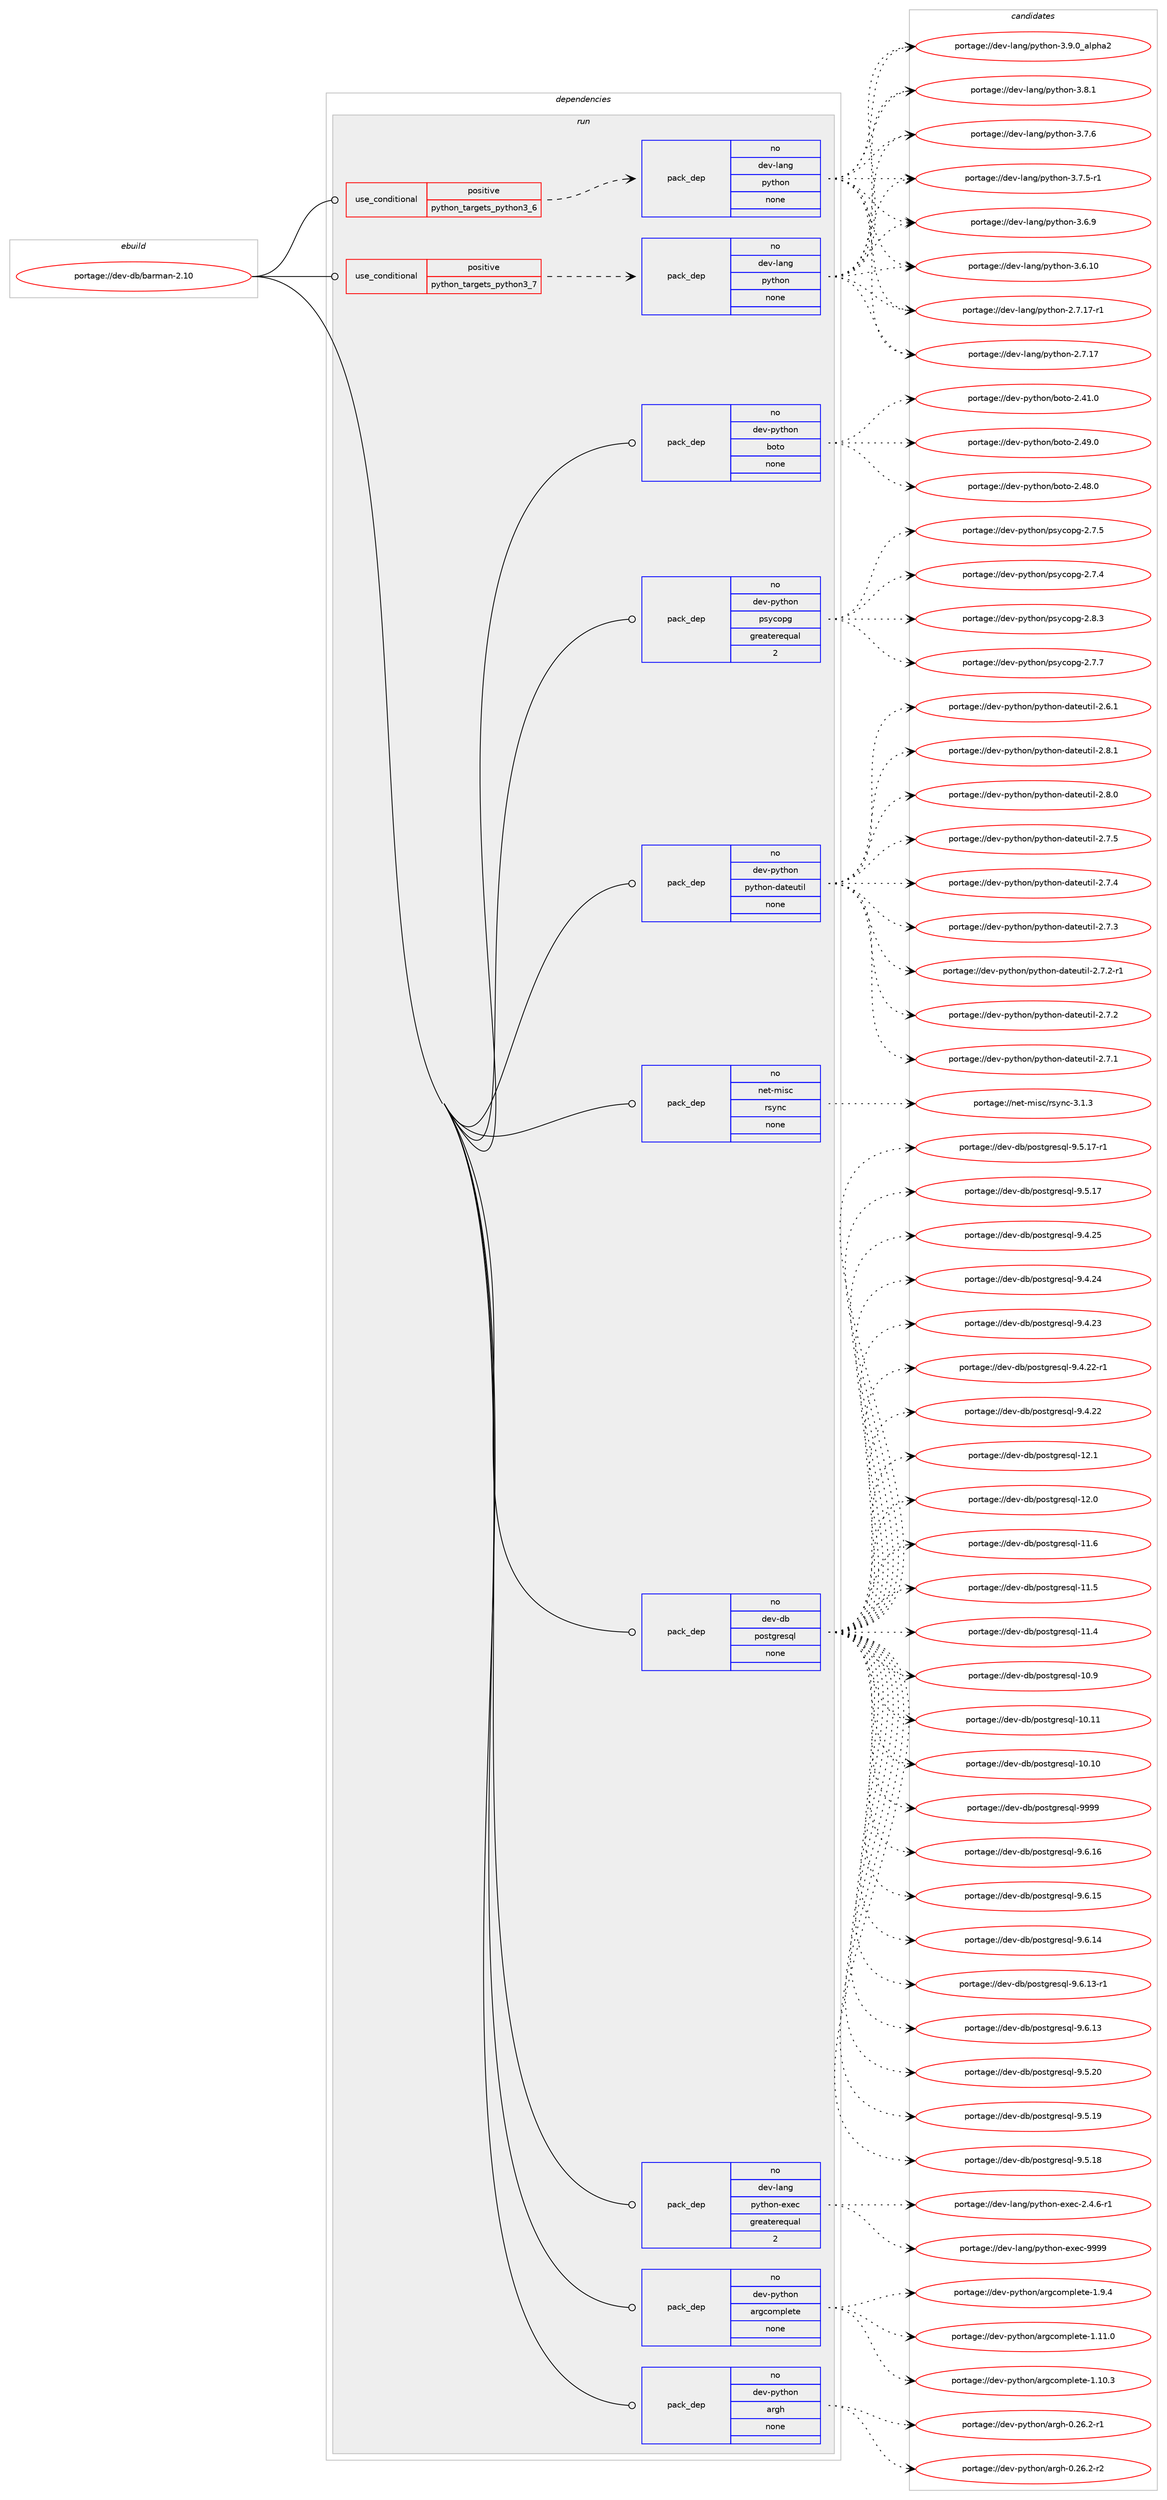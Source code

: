 digraph prolog {

# *************
# Graph options
# *************

newrank=true;
concentrate=true;
compound=true;
graph [rankdir=LR,fontname=Helvetica,fontsize=10,ranksep=1.5];#, ranksep=2.5, nodesep=0.2];
edge  [arrowhead=vee];
node  [fontname=Helvetica,fontsize=10];

# **********
# The ebuild
# **********

subgraph cluster_leftcol {
color=gray;
label=<<i>ebuild</i>>;
id [label="portage://dev-db/barman-2.10", color=red, width=4, href="../dev-db/barman-2.10.svg"];
}

# ****************
# The dependencies
# ****************

subgraph cluster_midcol {
color=gray;
label=<<i>dependencies</i>>;
subgraph cluster_compile {
fillcolor="#eeeeee";
style=filled;
label=<<i>compile</i>>;
}
subgraph cluster_compileandrun {
fillcolor="#eeeeee";
style=filled;
label=<<i>compile and run</i>>;
}
subgraph cluster_run {
fillcolor="#eeeeee";
style=filled;
label=<<i>run</i>>;
subgraph cond138849 {
dependency585609 [label=<<TABLE BORDER="0" CELLBORDER="1" CELLSPACING="0" CELLPADDING="4"><TR><TD ROWSPAN="3" CELLPADDING="10">use_conditional</TD></TR><TR><TD>positive</TD></TR><TR><TD>python_targets_python3_6</TD></TR></TABLE>>, shape=none, color=red];
subgraph pack439423 {
dependency585610 [label=<<TABLE BORDER="0" CELLBORDER="1" CELLSPACING="0" CELLPADDING="4" WIDTH="220"><TR><TD ROWSPAN="6" CELLPADDING="30">pack_dep</TD></TR><TR><TD WIDTH="110">no</TD></TR><TR><TD>dev-lang</TD></TR><TR><TD>python</TD></TR><TR><TD>none</TD></TR><TR><TD></TD></TR></TABLE>>, shape=none, color=blue];
}
dependency585609:e -> dependency585610:w [weight=20,style="dashed",arrowhead="vee"];
}
id:e -> dependency585609:w [weight=20,style="solid",arrowhead="odot"];
subgraph cond138850 {
dependency585611 [label=<<TABLE BORDER="0" CELLBORDER="1" CELLSPACING="0" CELLPADDING="4"><TR><TD ROWSPAN="3" CELLPADDING="10">use_conditional</TD></TR><TR><TD>positive</TD></TR><TR><TD>python_targets_python3_7</TD></TR></TABLE>>, shape=none, color=red];
subgraph pack439424 {
dependency585612 [label=<<TABLE BORDER="0" CELLBORDER="1" CELLSPACING="0" CELLPADDING="4" WIDTH="220"><TR><TD ROWSPAN="6" CELLPADDING="30">pack_dep</TD></TR><TR><TD WIDTH="110">no</TD></TR><TR><TD>dev-lang</TD></TR><TR><TD>python</TD></TR><TR><TD>none</TD></TR><TR><TD></TD></TR></TABLE>>, shape=none, color=blue];
}
dependency585611:e -> dependency585612:w [weight=20,style="dashed",arrowhead="vee"];
}
id:e -> dependency585611:w [weight=20,style="solid",arrowhead="odot"];
subgraph pack439425 {
dependency585613 [label=<<TABLE BORDER="0" CELLBORDER="1" CELLSPACING="0" CELLPADDING="4" WIDTH="220"><TR><TD ROWSPAN="6" CELLPADDING="30">pack_dep</TD></TR><TR><TD WIDTH="110">no</TD></TR><TR><TD>dev-db</TD></TR><TR><TD>postgresql</TD></TR><TR><TD>none</TD></TR><TR><TD></TD></TR></TABLE>>, shape=none, color=blue];
}
id:e -> dependency585613:w [weight=20,style="solid",arrowhead="odot"];
subgraph pack439426 {
dependency585614 [label=<<TABLE BORDER="0" CELLBORDER="1" CELLSPACING="0" CELLPADDING="4" WIDTH="220"><TR><TD ROWSPAN="6" CELLPADDING="30">pack_dep</TD></TR><TR><TD WIDTH="110">no</TD></TR><TR><TD>dev-lang</TD></TR><TR><TD>python-exec</TD></TR><TR><TD>greaterequal</TD></TR><TR><TD>2</TD></TR></TABLE>>, shape=none, color=blue];
}
id:e -> dependency585614:w [weight=20,style="solid",arrowhead="odot"];
subgraph pack439427 {
dependency585615 [label=<<TABLE BORDER="0" CELLBORDER="1" CELLSPACING="0" CELLPADDING="4" WIDTH="220"><TR><TD ROWSPAN="6" CELLPADDING="30">pack_dep</TD></TR><TR><TD WIDTH="110">no</TD></TR><TR><TD>dev-python</TD></TR><TR><TD>argcomplete</TD></TR><TR><TD>none</TD></TR><TR><TD></TD></TR></TABLE>>, shape=none, color=blue];
}
id:e -> dependency585615:w [weight=20,style="solid",arrowhead="odot"];
subgraph pack439428 {
dependency585616 [label=<<TABLE BORDER="0" CELLBORDER="1" CELLSPACING="0" CELLPADDING="4" WIDTH="220"><TR><TD ROWSPAN="6" CELLPADDING="30">pack_dep</TD></TR><TR><TD WIDTH="110">no</TD></TR><TR><TD>dev-python</TD></TR><TR><TD>argh</TD></TR><TR><TD>none</TD></TR><TR><TD></TD></TR></TABLE>>, shape=none, color=blue];
}
id:e -> dependency585616:w [weight=20,style="solid",arrowhead="odot"];
subgraph pack439429 {
dependency585617 [label=<<TABLE BORDER="0" CELLBORDER="1" CELLSPACING="0" CELLPADDING="4" WIDTH="220"><TR><TD ROWSPAN="6" CELLPADDING="30">pack_dep</TD></TR><TR><TD WIDTH="110">no</TD></TR><TR><TD>dev-python</TD></TR><TR><TD>boto</TD></TR><TR><TD>none</TD></TR><TR><TD></TD></TR></TABLE>>, shape=none, color=blue];
}
id:e -> dependency585617:w [weight=20,style="solid",arrowhead="odot"];
subgraph pack439430 {
dependency585618 [label=<<TABLE BORDER="0" CELLBORDER="1" CELLSPACING="0" CELLPADDING="4" WIDTH="220"><TR><TD ROWSPAN="6" CELLPADDING="30">pack_dep</TD></TR><TR><TD WIDTH="110">no</TD></TR><TR><TD>dev-python</TD></TR><TR><TD>psycopg</TD></TR><TR><TD>greaterequal</TD></TR><TR><TD>2</TD></TR></TABLE>>, shape=none, color=blue];
}
id:e -> dependency585618:w [weight=20,style="solid",arrowhead="odot"];
subgraph pack439431 {
dependency585619 [label=<<TABLE BORDER="0" CELLBORDER="1" CELLSPACING="0" CELLPADDING="4" WIDTH="220"><TR><TD ROWSPAN="6" CELLPADDING="30">pack_dep</TD></TR><TR><TD WIDTH="110">no</TD></TR><TR><TD>dev-python</TD></TR><TR><TD>python-dateutil</TD></TR><TR><TD>none</TD></TR><TR><TD></TD></TR></TABLE>>, shape=none, color=blue];
}
id:e -> dependency585619:w [weight=20,style="solid",arrowhead="odot"];
subgraph pack439432 {
dependency585620 [label=<<TABLE BORDER="0" CELLBORDER="1" CELLSPACING="0" CELLPADDING="4" WIDTH="220"><TR><TD ROWSPAN="6" CELLPADDING="30">pack_dep</TD></TR><TR><TD WIDTH="110">no</TD></TR><TR><TD>net-misc</TD></TR><TR><TD>rsync</TD></TR><TR><TD>none</TD></TR><TR><TD></TD></TR></TABLE>>, shape=none, color=blue];
}
id:e -> dependency585620:w [weight=20,style="solid",arrowhead="odot"];
}
}

# **************
# The candidates
# **************

subgraph cluster_choices {
rank=same;
color=gray;
label=<<i>candidates</i>>;

subgraph choice439423 {
color=black;
nodesep=1;
choice10010111845108971101034711212111610411111045514657464895971081121049750 [label="portage://dev-lang/python-3.9.0_alpha2", color=red, width=4,href="../dev-lang/python-3.9.0_alpha2.svg"];
choice100101118451089711010347112121116104111110455146564649 [label="portage://dev-lang/python-3.8.1", color=red, width=4,href="../dev-lang/python-3.8.1.svg"];
choice100101118451089711010347112121116104111110455146554654 [label="portage://dev-lang/python-3.7.6", color=red, width=4,href="../dev-lang/python-3.7.6.svg"];
choice1001011184510897110103471121211161041111104551465546534511449 [label="portage://dev-lang/python-3.7.5-r1", color=red, width=4,href="../dev-lang/python-3.7.5-r1.svg"];
choice100101118451089711010347112121116104111110455146544657 [label="portage://dev-lang/python-3.6.9", color=red, width=4,href="../dev-lang/python-3.6.9.svg"];
choice10010111845108971101034711212111610411111045514654464948 [label="portage://dev-lang/python-3.6.10", color=red, width=4,href="../dev-lang/python-3.6.10.svg"];
choice100101118451089711010347112121116104111110455046554649554511449 [label="portage://dev-lang/python-2.7.17-r1", color=red, width=4,href="../dev-lang/python-2.7.17-r1.svg"];
choice10010111845108971101034711212111610411111045504655464955 [label="portage://dev-lang/python-2.7.17", color=red, width=4,href="../dev-lang/python-2.7.17.svg"];
dependency585610:e -> choice10010111845108971101034711212111610411111045514657464895971081121049750:w [style=dotted,weight="100"];
dependency585610:e -> choice100101118451089711010347112121116104111110455146564649:w [style=dotted,weight="100"];
dependency585610:e -> choice100101118451089711010347112121116104111110455146554654:w [style=dotted,weight="100"];
dependency585610:e -> choice1001011184510897110103471121211161041111104551465546534511449:w [style=dotted,weight="100"];
dependency585610:e -> choice100101118451089711010347112121116104111110455146544657:w [style=dotted,weight="100"];
dependency585610:e -> choice10010111845108971101034711212111610411111045514654464948:w [style=dotted,weight="100"];
dependency585610:e -> choice100101118451089711010347112121116104111110455046554649554511449:w [style=dotted,weight="100"];
dependency585610:e -> choice10010111845108971101034711212111610411111045504655464955:w [style=dotted,weight="100"];
}
subgraph choice439424 {
color=black;
nodesep=1;
choice10010111845108971101034711212111610411111045514657464895971081121049750 [label="portage://dev-lang/python-3.9.0_alpha2", color=red, width=4,href="../dev-lang/python-3.9.0_alpha2.svg"];
choice100101118451089711010347112121116104111110455146564649 [label="portage://dev-lang/python-3.8.1", color=red, width=4,href="../dev-lang/python-3.8.1.svg"];
choice100101118451089711010347112121116104111110455146554654 [label="portage://dev-lang/python-3.7.6", color=red, width=4,href="../dev-lang/python-3.7.6.svg"];
choice1001011184510897110103471121211161041111104551465546534511449 [label="portage://dev-lang/python-3.7.5-r1", color=red, width=4,href="../dev-lang/python-3.7.5-r1.svg"];
choice100101118451089711010347112121116104111110455146544657 [label="portage://dev-lang/python-3.6.9", color=red, width=4,href="../dev-lang/python-3.6.9.svg"];
choice10010111845108971101034711212111610411111045514654464948 [label="portage://dev-lang/python-3.6.10", color=red, width=4,href="../dev-lang/python-3.6.10.svg"];
choice100101118451089711010347112121116104111110455046554649554511449 [label="portage://dev-lang/python-2.7.17-r1", color=red, width=4,href="../dev-lang/python-2.7.17-r1.svg"];
choice10010111845108971101034711212111610411111045504655464955 [label="portage://dev-lang/python-2.7.17", color=red, width=4,href="../dev-lang/python-2.7.17.svg"];
dependency585612:e -> choice10010111845108971101034711212111610411111045514657464895971081121049750:w [style=dotted,weight="100"];
dependency585612:e -> choice100101118451089711010347112121116104111110455146564649:w [style=dotted,weight="100"];
dependency585612:e -> choice100101118451089711010347112121116104111110455146554654:w [style=dotted,weight="100"];
dependency585612:e -> choice1001011184510897110103471121211161041111104551465546534511449:w [style=dotted,weight="100"];
dependency585612:e -> choice100101118451089711010347112121116104111110455146544657:w [style=dotted,weight="100"];
dependency585612:e -> choice10010111845108971101034711212111610411111045514654464948:w [style=dotted,weight="100"];
dependency585612:e -> choice100101118451089711010347112121116104111110455046554649554511449:w [style=dotted,weight="100"];
dependency585612:e -> choice10010111845108971101034711212111610411111045504655464955:w [style=dotted,weight="100"];
}
subgraph choice439425 {
color=black;
nodesep=1;
choice1001011184510098471121111151161031141011151131084557575757 [label="portage://dev-db/postgresql-9999", color=red, width=4,href="../dev-db/postgresql-9999.svg"];
choice10010111845100984711211111511610311410111511310845574654464954 [label="portage://dev-db/postgresql-9.6.16", color=red, width=4,href="../dev-db/postgresql-9.6.16.svg"];
choice10010111845100984711211111511610311410111511310845574654464953 [label="portage://dev-db/postgresql-9.6.15", color=red, width=4,href="../dev-db/postgresql-9.6.15.svg"];
choice10010111845100984711211111511610311410111511310845574654464952 [label="portage://dev-db/postgresql-9.6.14", color=red, width=4,href="../dev-db/postgresql-9.6.14.svg"];
choice100101118451009847112111115116103114101115113108455746544649514511449 [label="portage://dev-db/postgresql-9.6.13-r1", color=red, width=4,href="../dev-db/postgresql-9.6.13-r1.svg"];
choice10010111845100984711211111511610311410111511310845574654464951 [label="portage://dev-db/postgresql-9.6.13", color=red, width=4,href="../dev-db/postgresql-9.6.13.svg"];
choice10010111845100984711211111511610311410111511310845574653465048 [label="portage://dev-db/postgresql-9.5.20", color=red, width=4,href="../dev-db/postgresql-9.5.20.svg"];
choice10010111845100984711211111511610311410111511310845574653464957 [label="portage://dev-db/postgresql-9.5.19", color=red, width=4,href="../dev-db/postgresql-9.5.19.svg"];
choice10010111845100984711211111511610311410111511310845574653464956 [label="portage://dev-db/postgresql-9.5.18", color=red, width=4,href="../dev-db/postgresql-9.5.18.svg"];
choice100101118451009847112111115116103114101115113108455746534649554511449 [label="portage://dev-db/postgresql-9.5.17-r1", color=red, width=4,href="../dev-db/postgresql-9.5.17-r1.svg"];
choice10010111845100984711211111511610311410111511310845574653464955 [label="portage://dev-db/postgresql-9.5.17", color=red, width=4,href="../dev-db/postgresql-9.5.17.svg"];
choice10010111845100984711211111511610311410111511310845574652465053 [label="portage://dev-db/postgresql-9.4.25", color=red, width=4,href="../dev-db/postgresql-9.4.25.svg"];
choice10010111845100984711211111511610311410111511310845574652465052 [label="portage://dev-db/postgresql-9.4.24", color=red, width=4,href="../dev-db/postgresql-9.4.24.svg"];
choice10010111845100984711211111511610311410111511310845574652465051 [label="portage://dev-db/postgresql-9.4.23", color=red, width=4,href="../dev-db/postgresql-9.4.23.svg"];
choice100101118451009847112111115116103114101115113108455746524650504511449 [label="portage://dev-db/postgresql-9.4.22-r1", color=red, width=4,href="../dev-db/postgresql-9.4.22-r1.svg"];
choice10010111845100984711211111511610311410111511310845574652465050 [label="portage://dev-db/postgresql-9.4.22", color=red, width=4,href="../dev-db/postgresql-9.4.22.svg"];
choice1001011184510098471121111151161031141011151131084549504649 [label="portage://dev-db/postgresql-12.1", color=red, width=4,href="../dev-db/postgresql-12.1.svg"];
choice1001011184510098471121111151161031141011151131084549504648 [label="portage://dev-db/postgresql-12.0", color=red, width=4,href="../dev-db/postgresql-12.0.svg"];
choice1001011184510098471121111151161031141011151131084549494654 [label="portage://dev-db/postgresql-11.6", color=red, width=4,href="../dev-db/postgresql-11.6.svg"];
choice1001011184510098471121111151161031141011151131084549494653 [label="portage://dev-db/postgresql-11.5", color=red, width=4,href="../dev-db/postgresql-11.5.svg"];
choice1001011184510098471121111151161031141011151131084549494652 [label="portage://dev-db/postgresql-11.4", color=red, width=4,href="../dev-db/postgresql-11.4.svg"];
choice1001011184510098471121111151161031141011151131084549484657 [label="portage://dev-db/postgresql-10.9", color=red, width=4,href="../dev-db/postgresql-10.9.svg"];
choice100101118451009847112111115116103114101115113108454948464949 [label="portage://dev-db/postgresql-10.11", color=red, width=4,href="../dev-db/postgresql-10.11.svg"];
choice100101118451009847112111115116103114101115113108454948464948 [label="portage://dev-db/postgresql-10.10", color=red, width=4,href="../dev-db/postgresql-10.10.svg"];
dependency585613:e -> choice1001011184510098471121111151161031141011151131084557575757:w [style=dotted,weight="100"];
dependency585613:e -> choice10010111845100984711211111511610311410111511310845574654464954:w [style=dotted,weight="100"];
dependency585613:e -> choice10010111845100984711211111511610311410111511310845574654464953:w [style=dotted,weight="100"];
dependency585613:e -> choice10010111845100984711211111511610311410111511310845574654464952:w [style=dotted,weight="100"];
dependency585613:e -> choice100101118451009847112111115116103114101115113108455746544649514511449:w [style=dotted,weight="100"];
dependency585613:e -> choice10010111845100984711211111511610311410111511310845574654464951:w [style=dotted,weight="100"];
dependency585613:e -> choice10010111845100984711211111511610311410111511310845574653465048:w [style=dotted,weight="100"];
dependency585613:e -> choice10010111845100984711211111511610311410111511310845574653464957:w [style=dotted,weight="100"];
dependency585613:e -> choice10010111845100984711211111511610311410111511310845574653464956:w [style=dotted,weight="100"];
dependency585613:e -> choice100101118451009847112111115116103114101115113108455746534649554511449:w [style=dotted,weight="100"];
dependency585613:e -> choice10010111845100984711211111511610311410111511310845574653464955:w [style=dotted,weight="100"];
dependency585613:e -> choice10010111845100984711211111511610311410111511310845574652465053:w [style=dotted,weight="100"];
dependency585613:e -> choice10010111845100984711211111511610311410111511310845574652465052:w [style=dotted,weight="100"];
dependency585613:e -> choice10010111845100984711211111511610311410111511310845574652465051:w [style=dotted,weight="100"];
dependency585613:e -> choice100101118451009847112111115116103114101115113108455746524650504511449:w [style=dotted,weight="100"];
dependency585613:e -> choice10010111845100984711211111511610311410111511310845574652465050:w [style=dotted,weight="100"];
dependency585613:e -> choice1001011184510098471121111151161031141011151131084549504649:w [style=dotted,weight="100"];
dependency585613:e -> choice1001011184510098471121111151161031141011151131084549504648:w [style=dotted,weight="100"];
dependency585613:e -> choice1001011184510098471121111151161031141011151131084549494654:w [style=dotted,weight="100"];
dependency585613:e -> choice1001011184510098471121111151161031141011151131084549494653:w [style=dotted,weight="100"];
dependency585613:e -> choice1001011184510098471121111151161031141011151131084549494652:w [style=dotted,weight="100"];
dependency585613:e -> choice1001011184510098471121111151161031141011151131084549484657:w [style=dotted,weight="100"];
dependency585613:e -> choice100101118451009847112111115116103114101115113108454948464949:w [style=dotted,weight="100"];
dependency585613:e -> choice100101118451009847112111115116103114101115113108454948464948:w [style=dotted,weight="100"];
}
subgraph choice439426 {
color=black;
nodesep=1;
choice10010111845108971101034711212111610411111045101120101994557575757 [label="portage://dev-lang/python-exec-9999", color=red, width=4,href="../dev-lang/python-exec-9999.svg"];
choice10010111845108971101034711212111610411111045101120101994550465246544511449 [label="portage://dev-lang/python-exec-2.4.6-r1", color=red, width=4,href="../dev-lang/python-exec-2.4.6-r1.svg"];
dependency585614:e -> choice10010111845108971101034711212111610411111045101120101994557575757:w [style=dotted,weight="100"];
dependency585614:e -> choice10010111845108971101034711212111610411111045101120101994550465246544511449:w [style=dotted,weight="100"];
}
subgraph choice439427 {
color=black;
nodesep=1;
choice10010111845112121116104111110479711410399111109112108101116101454946574652 [label="portage://dev-python/argcomplete-1.9.4", color=red, width=4,href="../dev-python/argcomplete-1.9.4.svg"];
choice1001011184511212111610411111047971141039911110911210810111610145494649494648 [label="portage://dev-python/argcomplete-1.11.0", color=red, width=4,href="../dev-python/argcomplete-1.11.0.svg"];
choice1001011184511212111610411111047971141039911110911210810111610145494649484651 [label="portage://dev-python/argcomplete-1.10.3", color=red, width=4,href="../dev-python/argcomplete-1.10.3.svg"];
dependency585615:e -> choice10010111845112121116104111110479711410399111109112108101116101454946574652:w [style=dotted,weight="100"];
dependency585615:e -> choice1001011184511212111610411111047971141039911110911210810111610145494649494648:w [style=dotted,weight="100"];
dependency585615:e -> choice1001011184511212111610411111047971141039911110911210810111610145494649484651:w [style=dotted,weight="100"];
}
subgraph choice439428 {
color=black;
nodesep=1;
choice100101118451121211161041111104797114103104454846505446504511450 [label="portage://dev-python/argh-0.26.2-r2", color=red, width=4,href="../dev-python/argh-0.26.2-r2.svg"];
choice100101118451121211161041111104797114103104454846505446504511449 [label="portage://dev-python/argh-0.26.2-r1", color=red, width=4,href="../dev-python/argh-0.26.2-r1.svg"];
dependency585616:e -> choice100101118451121211161041111104797114103104454846505446504511450:w [style=dotted,weight="100"];
dependency585616:e -> choice100101118451121211161041111104797114103104454846505446504511449:w [style=dotted,weight="100"];
}
subgraph choice439429 {
color=black;
nodesep=1;
choice10010111845112121116104111110479811111611145504652574648 [label="portage://dev-python/boto-2.49.0", color=red, width=4,href="../dev-python/boto-2.49.0.svg"];
choice10010111845112121116104111110479811111611145504652564648 [label="portage://dev-python/boto-2.48.0", color=red, width=4,href="../dev-python/boto-2.48.0.svg"];
choice10010111845112121116104111110479811111611145504652494648 [label="portage://dev-python/boto-2.41.0", color=red, width=4,href="../dev-python/boto-2.41.0.svg"];
dependency585617:e -> choice10010111845112121116104111110479811111611145504652574648:w [style=dotted,weight="100"];
dependency585617:e -> choice10010111845112121116104111110479811111611145504652564648:w [style=dotted,weight="100"];
dependency585617:e -> choice10010111845112121116104111110479811111611145504652494648:w [style=dotted,weight="100"];
}
subgraph choice439430 {
color=black;
nodesep=1;
choice100101118451121211161041111104711211512199111112103455046564651 [label="portage://dev-python/psycopg-2.8.3", color=red, width=4,href="../dev-python/psycopg-2.8.3.svg"];
choice100101118451121211161041111104711211512199111112103455046554655 [label="portage://dev-python/psycopg-2.7.7", color=red, width=4,href="../dev-python/psycopg-2.7.7.svg"];
choice100101118451121211161041111104711211512199111112103455046554653 [label="portage://dev-python/psycopg-2.7.5", color=red, width=4,href="../dev-python/psycopg-2.7.5.svg"];
choice100101118451121211161041111104711211512199111112103455046554652 [label="portage://dev-python/psycopg-2.7.4", color=red, width=4,href="../dev-python/psycopg-2.7.4.svg"];
dependency585618:e -> choice100101118451121211161041111104711211512199111112103455046564651:w [style=dotted,weight="100"];
dependency585618:e -> choice100101118451121211161041111104711211512199111112103455046554655:w [style=dotted,weight="100"];
dependency585618:e -> choice100101118451121211161041111104711211512199111112103455046554653:w [style=dotted,weight="100"];
dependency585618:e -> choice100101118451121211161041111104711211512199111112103455046554652:w [style=dotted,weight="100"];
}
subgraph choice439431 {
color=black;
nodesep=1;
choice10010111845112121116104111110471121211161041111104510097116101117116105108455046564649 [label="portage://dev-python/python-dateutil-2.8.1", color=red, width=4,href="../dev-python/python-dateutil-2.8.1.svg"];
choice10010111845112121116104111110471121211161041111104510097116101117116105108455046564648 [label="portage://dev-python/python-dateutil-2.8.0", color=red, width=4,href="../dev-python/python-dateutil-2.8.0.svg"];
choice10010111845112121116104111110471121211161041111104510097116101117116105108455046554653 [label="portage://dev-python/python-dateutil-2.7.5", color=red, width=4,href="../dev-python/python-dateutil-2.7.5.svg"];
choice10010111845112121116104111110471121211161041111104510097116101117116105108455046554652 [label="portage://dev-python/python-dateutil-2.7.4", color=red, width=4,href="../dev-python/python-dateutil-2.7.4.svg"];
choice10010111845112121116104111110471121211161041111104510097116101117116105108455046554651 [label="portage://dev-python/python-dateutil-2.7.3", color=red, width=4,href="../dev-python/python-dateutil-2.7.3.svg"];
choice100101118451121211161041111104711212111610411111045100971161011171161051084550465546504511449 [label="portage://dev-python/python-dateutil-2.7.2-r1", color=red, width=4,href="../dev-python/python-dateutil-2.7.2-r1.svg"];
choice10010111845112121116104111110471121211161041111104510097116101117116105108455046554650 [label="portage://dev-python/python-dateutil-2.7.2", color=red, width=4,href="../dev-python/python-dateutil-2.7.2.svg"];
choice10010111845112121116104111110471121211161041111104510097116101117116105108455046554649 [label="portage://dev-python/python-dateutil-2.7.1", color=red, width=4,href="../dev-python/python-dateutil-2.7.1.svg"];
choice10010111845112121116104111110471121211161041111104510097116101117116105108455046544649 [label="portage://dev-python/python-dateutil-2.6.1", color=red, width=4,href="../dev-python/python-dateutil-2.6.1.svg"];
dependency585619:e -> choice10010111845112121116104111110471121211161041111104510097116101117116105108455046564649:w [style=dotted,weight="100"];
dependency585619:e -> choice10010111845112121116104111110471121211161041111104510097116101117116105108455046564648:w [style=dotted,weight="100"];
dependency585619:e -> choice10010111845112121116104111110471121211161041111104510097116101117116105108455046554653:w [style=dotted,weight="100"];
dependency585619:e -> choice10010111845112121116104111110471121211161041111104510097116101117116105108455046554652:w [style=dotted,weight="100"];
dependency585619:e -> choice10010111845112121116104111110471121211161041111104510097116101117116105108455046554651:w [style=dotted,weight="100"];
dependency585619:e -> choice100101118451121211161041111104711212111610411111045100971161011171161051084550465546504511449:w [style=dotted,weight="100"];
dependency585619:e -> choice10010111845112121116104111110471121211161041111104510097116101117116105108455046554650:w [style=dotted,weight="100"];
dependency585619:e -> choice10010111845112121116104111110471121211161041111104510097116101117116105108455046554649:w [style=dotted,weight="100"];
dependency585619:e -> choice10010111845112121116104111110471121211161041111104510097116101117116105108455046544649:w [style=dotted,weight="100"];
}
subgraph choice439432 {
color=black;
nodesep=1;
choice11010111645109105115994711411512111099455146494651 [label="portage://net-misc/rsync-3.1.3", color=red, width=4,href="../net-misc/rsync-3.1.3.svg"];
dependency585620:e -> choice11010111645109105115994711411512111099455146494651:w [style=dotted,weight="100"];
}
}

}
